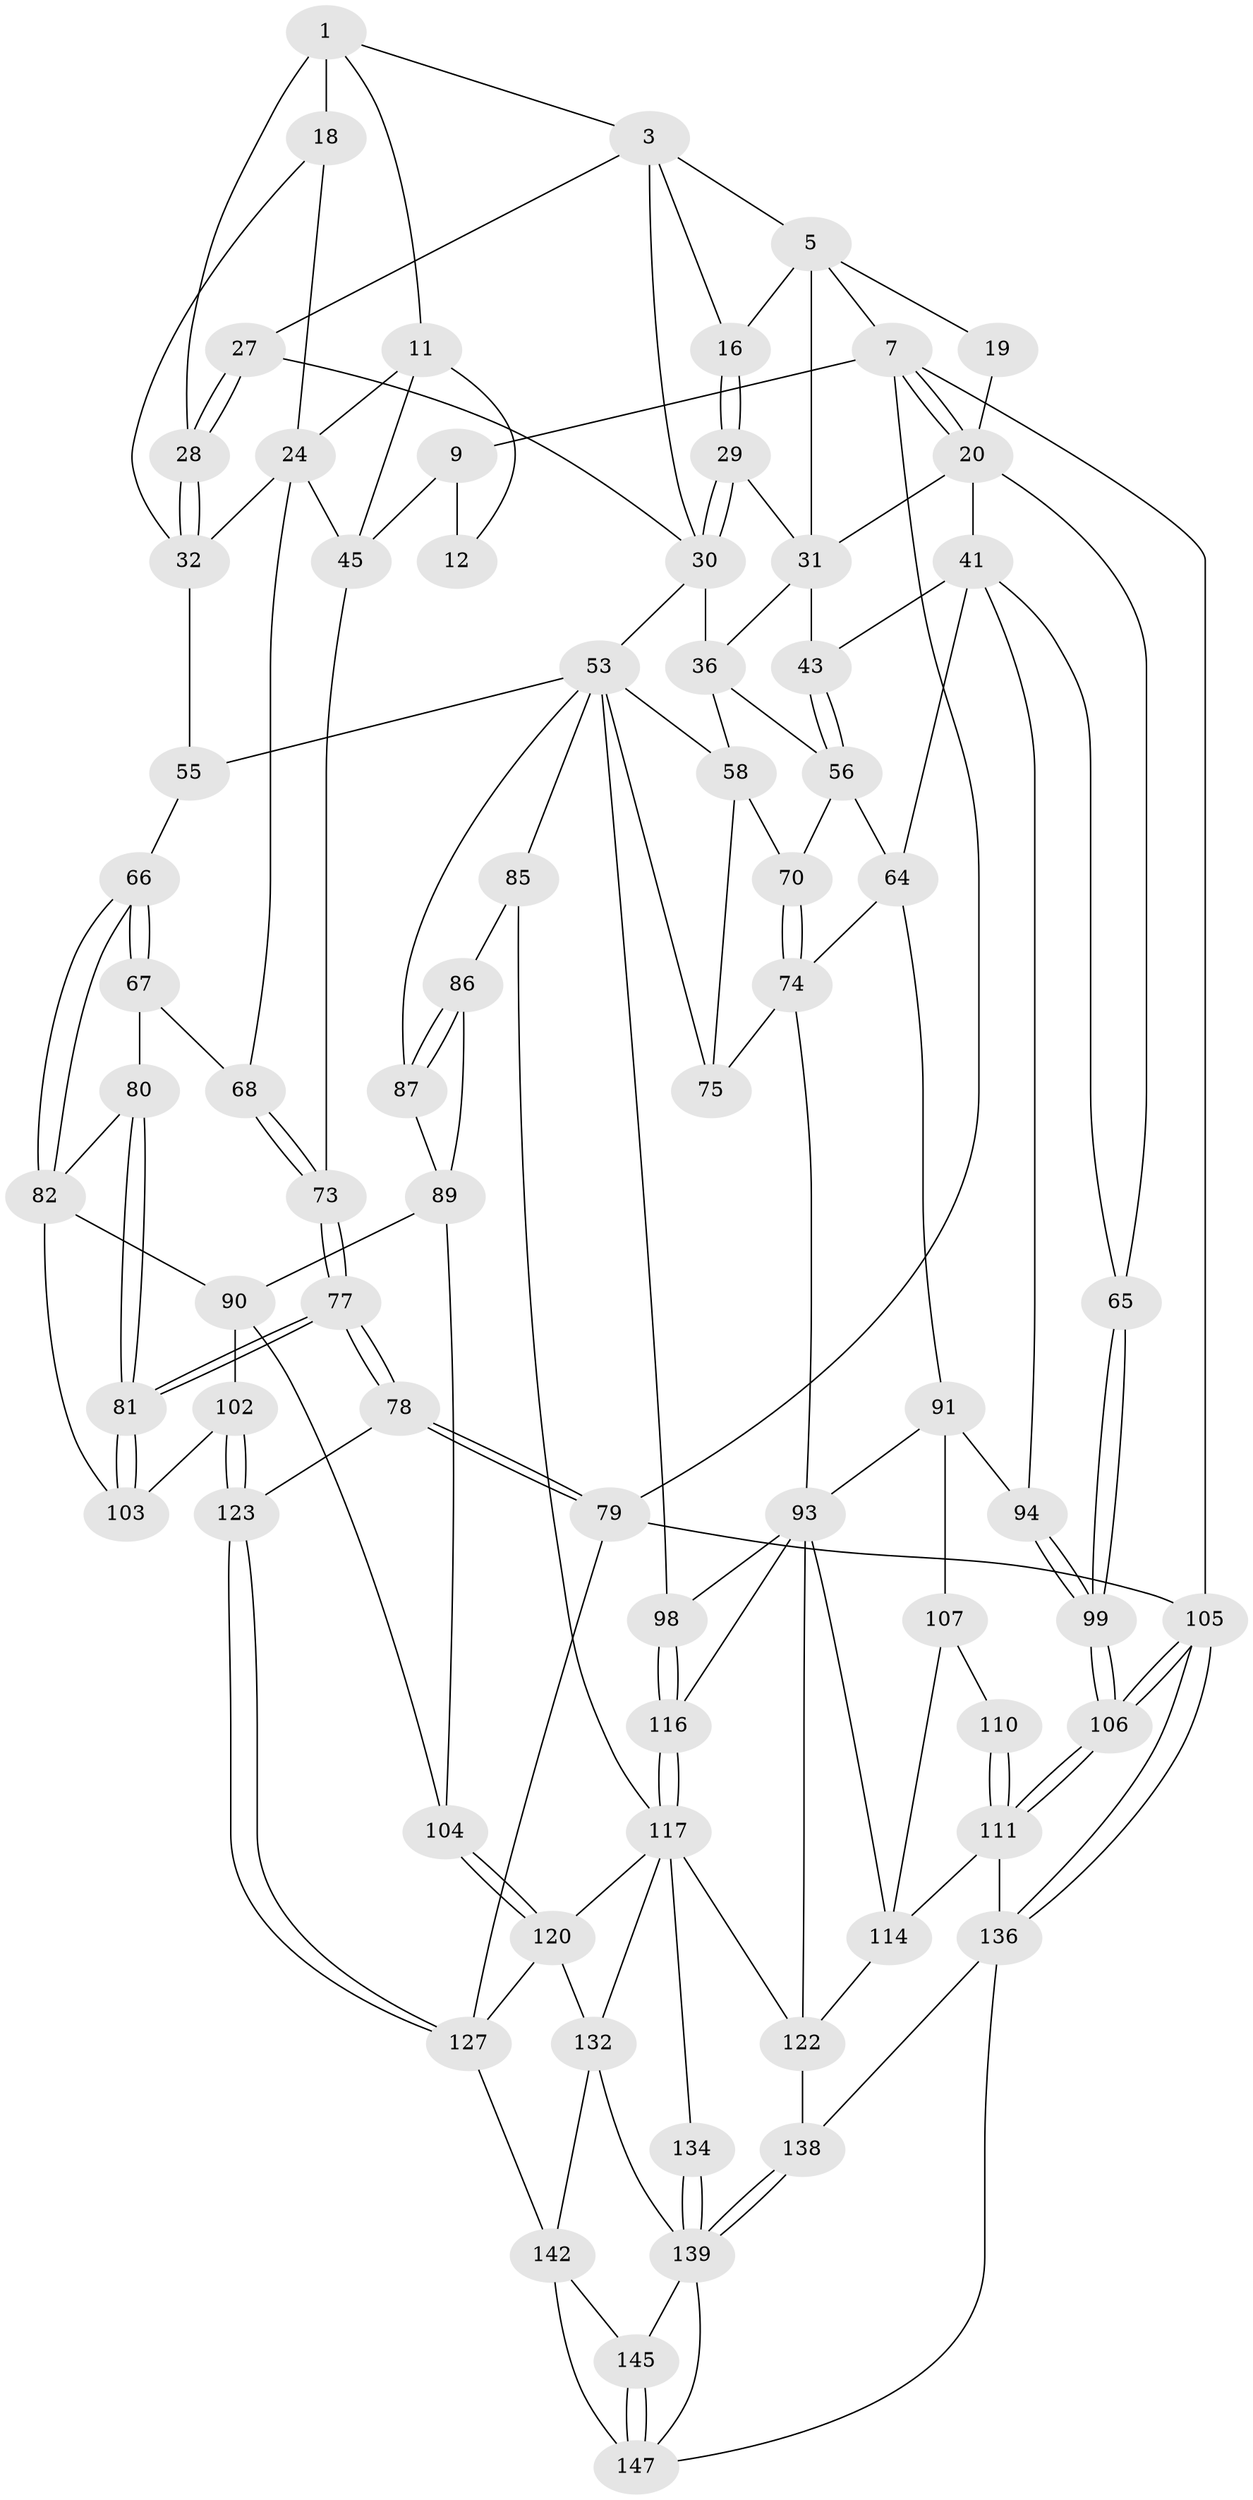 // original degree distribution, {3: 0.02027027027027027, 4: 0.20945945945945946, 5: 0.5608108108108109, 6: 0.20945945945945946}
// Generated by graph-tools (version 1.1) at 2025/28/03/15/25 16:28:03]
// undirected, 74 vertices, 167 edges
graph export_dot {
graph [start="1"]
  node [color=gray90,style=filled];
  1 [pos="+0.16911151837228602+0",super="+10+2"];
  3 [pos="+0.5205178166408084+0",super="+26+4"];
  5 [pos="+0.7765538418481606+0",super="+6+14"];
  7 [pos="+1+0",super="+8"];
  9 [pos="+0.08473074441975949+0",super="+13"];
  11 [pos="+0.12661028586058803+0.11861773468298449",super="+25"];
  12 [pos="+0.11893797125175931+0.10554337005422013"];
  16 [pos="+0.753230489198759+0.0717410514802052"];
  18 [pos="+0.25375562804231816+0.06730263906395065",super="+23"];
  19 [pos="+0.8372865280120252+0.0580072648187"];
  20 [pos="+1+0.058900453856876964",super="+21"];
  24 [pos="+0.17239224972684106+0.16423089112442235",super="+47"];
  27 [pos="+0.389699527369475+0.16775099678876826"];
  28 [pos="+0.3489775869084193+0.17149415322019265"];
  29 [pos="+0.6302219478441095+0.056271632530593085"];
  30 [pos="+0.5495135503377845+0",super="+38"];
  31 [pos="+0.7681227150575466+0.13745318482720928",super="+33"];
  32 [pos="+0.3012632197846606+0.2054637670042307",super="+50"];
  36 [pos="+0.6191737058575787+0.2171780940669836",super="+57+37"];
  41 [pos="+0.9033154219900713+0.22410921754933533",super="+42+62"];
  43 [pos="+0.7451039735057408+0.240673845607258"];
  45 [pos="+0.08383638403663515+0.17797550487851674",super="+46"];
  53 [pos="+0.3605908284500743+0.3987628082210798",super="+54+60"];
  55 [pos="+0.3030089928134509+0.37670480259244976"];
  56 [pos="+0.7304125660402836+0.2595970730306682",super="+69"];
  58 [pos="+0.4842146503706109+0.31254603068530695",super="+61+59"];
  64 [pos="+0.8447617053551679+0.4299333834069474",super="+71"];
  65 [pos="+1+0.3228507215906284"];
  66 [pos="+0.1932493996060259+0.4356872132891081"];
  67 [pos="+0.08938753810678116+0.3787557048921718"];
  68 [pos="+0.06982585644254334+0.36387981587570856"];
  70 [pos="+0.6525205407766365+0.3477876569715758"];
  73 [pos="+0+0.34985119205356374"];
  74 [pos="+0.5457138295466437+0.43770797358103364",super="+76"];
  75 [pos="+0.5128216757441579+0.44092801647364094"];
  77 [pos="+0+0.5188959259972786"];
  78 [pos="+0+0.5374647954820254"];
  79 [pos="+0+1"];
  80 [pos="+0.08754390553254289+0.47749877408141284"];
  81 [pos="+0+0.5224644337587333"];
  82 [pos="+0.1858120947024738+0.47086584927696",super="+83"];
  85 [pos="+0.3899509626582974+0.5988169812522792"];
  86 [pos="+0.3733167520953617+0.5981408770982506"];
  87 [pos="+0.3225306598795507+0.505328808155661"];
  89 [pos="+0.3205312343507862+0.507081348097576",super="+100"];
  90 [pos="+0.25035351313019416+0.5446928169344463",super="+101"];
  91 [pos="+0.768526682239845+0.5682363083601928",super="+95+92"];
  93 [pos="+0.6712562844170293+0.5532916725605923",super="+96"];
  94 [pos="+0.8752425054340348+0.45532132934844527"];
  98 [pos="+0.532468506965913+0.5795515493192315"];
  99 [pos="+1+0.40139018850114466"];
  102 [pos="+0.13564759351858796+0.6118099339683069"];
  103 [pos="+0.11557171390677966+0.5779415245820823"];
  104 [pos="+0.264348361159627+0.6598183460601168"];
  105 [pos="+1+1"];
  106 [pos="+1+0.7425517156485957"];
  107 [pos="+0.899769807186207+0.5513564832263166",super="+109+108"];
  110 [pos="+0.9893797108848745+0.6461270648877981",super="+128"];
  111 [pos="+1+0.702554628582408",super="+129"];
  114 [pos="+0.71174963408364+0.7419792650719605",super="+115"];
  116 [pos="+0.5072676669570814+0.6609015523368758"];
  117 [pos="+0.4687809028145855+0.7105553696613109",super="+125+118"];
  120 [pos="+0.2730377743368897+0.7087147064113891",super="+126"];
  122 [pos="+0.6777405860503595+0.7872883955818202",super="+124"];
  123 [pos="+0.09026647487980084+0.71126354283518"];
  127 [pos="+0.09410670402665164+0.8180929501834959",super="+135"];
  132 [pos="+0.3422458695794305+0.8048796853650029",super="+133"];
  134 [pos="+0.48001546910925+0.8608378294270294"];
  136 [pos="+0.8016136377237182+1",super="+137"];
  138 [pos="+0.6996996551064769+0.9180423402208864"];
  139 [pos="+0.4647615139185743+0.9129575616553528",super="+140"];
  142 [pos="+0.29073805518233986+0.8409166025251474",super="+143"];
  145 [pos="+0.34503311289359717+0.9429357913109736"];
  147 [pos="+0.2896720532717839+1",super="+148"];
  1 -- 18 [weight=2];
  1 -- 11;
  1 -- 3;
  1 -- 28;
  3 -- 27;
  3 -- 30;
  3 -- 16;
  3 -- 5;
  5 -- 7;
  5 -- 16;
  5 -- 19;
  5 -- 31;
  7 -- 20;
  7 -- 20;
  7 -- 105;
  7 -- 9 [weight=2];
  7 -- 79;
  9 -- 12 [weight=2];
  9 -- 45;
  11 -- 12;
  11 -- 24;
  11 -- 45;
  16 -- 29;
  16 -- 29;
  18 -- 24;
  18 -- 32;
  19 -- 20;
  20 -- 65;
  20 -- 41;
  20 -- 31;
  24 -- 32 [weight=2];
  24 -- 68;
  24 -- 45;
  27 -- 28;
  27 -- 28;
  27 -- 30;
  28 -- 32;
  28 -- 32;
  29 -- 30;
  29 -- 30;
  29 -- 31;
  30 -- 36 [weight=2];
  30 -- 53;
  31 -- 43;
  31 -- 36;
  32 -- 55;
  36 -- 56;
  36 -- 58 [weight=2];
  41 -- 64 [weight=2];
  41 -- 43;
  41 -- 65;
  41 -- 94;
  43 -- 56;
  43 -- 56;
  45 -- 73;
  53 -- 55;
  53 -- 87;
  53 -- 98;
  53 -- 85;
  53 -- 58;
  53 -- 75;
  55 -- 66;
  56 -- 70;
  56 -- 64;
  58 -- 70;
  58 -- 75;
  64 -- 91;
  64 -- 74;
  65 -- 99;
  65 -- 99;
  66 -- 67;
  66 -- 67;
  66 -- 82;
  66 -- 82;
  67 -- 68;
  67 -- 80;
  68 -- 73;
  68 -- 73;
  70 -- 74;
  70 -- 74;
  73 -- 77;
  73 -- 77;
  74 -- 75;
  74 -- 93;
  77 -- 78;
  77 -- 78;
  77 -- 81;
  77 -- 81;
  78 -- 79;
  78 -- 79;
  78 -- 123;
  79 -- 105;
  79 -- 127;
  80 -- 81;
  80 -- 81;
  80 -- 82;
  81 -- 103;
  81 -- 103;
  82 -- 90;
  82 -- 103;
  85 -- 86;
  85 -- 117;
  86 -- 87;
  86 -- 87;
  86 -- 89;
  87 -- 89;
  89 -- 90;
  89 -- 104;
  90 -- 104;
  90 -- 102;
  91 -- 107 [weight=2];
  91 -- 94;
  91 -- 93;
  93 -- 114;
  93 -- 98;
  93 -- 116;
  93 -- 122;
  94 -- 99;
  94 -- 99;
  98 -- 116;
  98 -- 116;
  99 -- 106;
  99 -- 106;
  102 -- 103;
  102 -- 123;
  102 -- 123;
  104 -- 120;
  104 -- 120;
  105 -- 106;
  105 -- 106;
  105 -- 136;
  105 -- 136;
  106 -- 111;
  106 -- 111;
  107 -- 110 [weight=2];
  107 -- 114;
  110 -- 111 [weight=2];
  110 -- 111;
  111 -- 136;
  111 -- 114;
  114 -- 122;
  116 -- 117;
  116 -- 117;
  117 -- 134 [weight=2];
  117 -- 122;
  117 -- 132;
  117 -- 120;
  120 -- 132;
  120 -- 127;
  122 -- 138;
  123 -- 127;
  123 -- 127;
  127 -- 142;
  132 -- 139;
  132 -- 142;
  134 -- 139;
  134 -- 139;
  136 -- 147;
  136 -- 138;
  138 -- 139;
  138 -- 139;
  139 -- 145;
  139 -- 147;
  142 -- 145;
  142 -- 147;
  145 -- 147;
  145 -- 147;
}
